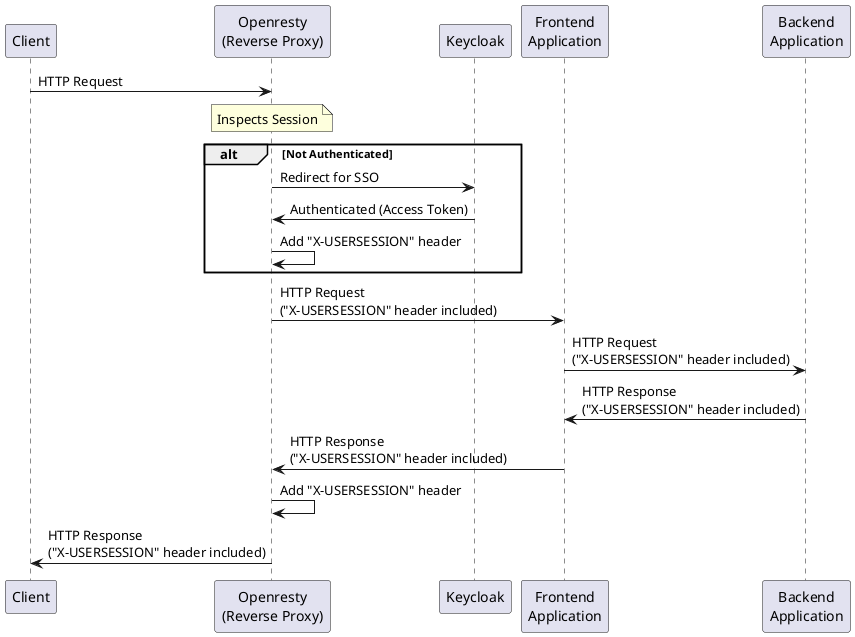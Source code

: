 @startuml

participant "Client" as C
participant "Openresty\n(Reverse Proxy)" as O
participant "Keycloak" as K
participant "Frontend\nApplication" as F
participant "Backend\nApplication" as B

C -> O : HTTP Request
note over O : Inspects Session

alt Not Authenticated
    O -> K : Redirect for SSO
    K -> O : Authenticated (Access Token)
    O -> O : Add "X-USERSESSION" header
end

O -> F : HTTP Request\n("X-USERSESSION" header included)
F -> B : HTTP Request\n("X-USERSESSION" header included)
B -> F : HTTP Response\n("X-USERSESSION" header included)
F -> O : HTTP Response\n("X-USERSESSION" header included)

O -> O : Add "X-USERSESSION" header
O -> C : HTTP Response\n("X-USERSESSION" header included)

@enduml
